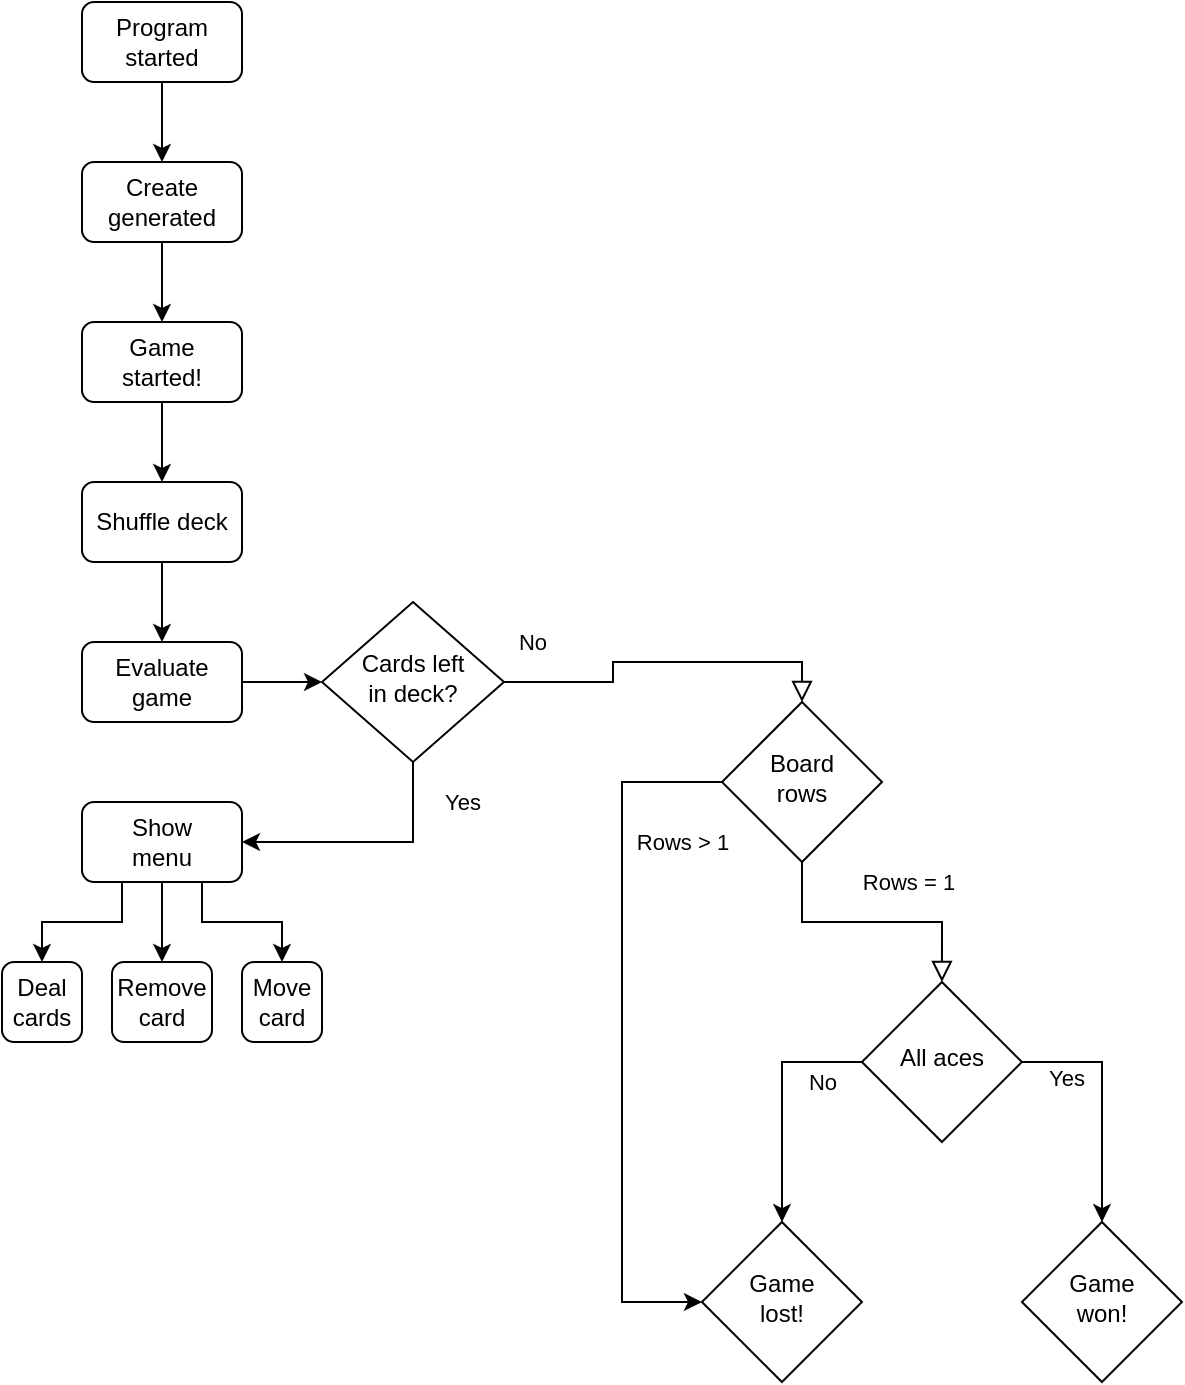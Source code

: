 <mxfile version="21.3.6" type="github">
  <diagram id="C5RBs43oDa-KdzZeNtuy" name="Page-1">
    <mxGraphModel dx="1185" dy="656" grid="1" gridSize="10" guides="1" tooltips="1" connect="1" arrows="1" fold="1" page="1" pageScale="1" pageWidth="827" pageHeight="1169" math="0" shadow="0">
      <root>
        <mxCell id="WIyWlLk6GJQsqaUBKTNV-0" />
        <mxCell id="WIyWlLk6GJQsqaUBKTNV-1" parent="WIyWlLk6GJQsqaUBKTNV-0" />
        <mxCell id="HrtiVOy2MkkOKKqFZ5dQ-19" value="" style="edgeStyle=orthogonalEdgeStyle;rounded=0;orthogonalLoop=1;jettySize=auto;html=1;targetPerimeterSpacing=0;strokeWidth=1;exitX=0;exitY=0.5;exitDx=0;exitDy=0;" edge="1" parent="WIyWlLk6GJQsqaUBKTNV-1" source="HrtiVOy2MkkOKKqFZ5dQ-13" target="HrtiVOy2MkkOKKqFZ5dQ-18">
          <mxGeometry relative="1" as="geometry" />
        </mxCell>
        <mxCell id="HrtiVOy2MkkOKKqFZ5dQ-25" value="No" style="edgeLabel;html=1;align=center;verticalAlign=middle;resizable=0;points=[];" vertex="1" connectable="0" parent="HrtiVOy2MkkOKKqFZ5dQ-19">
          <mxGeometry x="-0.113" relative="1" as="geometry">
            <mxPoint x="20" y="-3" as="offset" />
          </mxGeometry>
        </mxCell>
        <mxCell id="HrtiVOy2MkkOKKqFZ5dQ-30" value="" style="edgeStyle=orthogonalEdgeStyle;rounded=0;orthogonalLoop=1;jettySize=auto;html=1;" edge="1" parent="WIyWlLk6GJQsqaUBKTNV-1" source="WIyWlLk6GJQsqaUBKTNV-3" target="HrtiVOy2MkkOKKqFZ5dQ-29">
          <mxGeometry relative="1" as="geometry" />
        </mxCell>
        <mxCell id="WIyWlLk6GJQsqaUBKTNV-3" value="Game&lt;br&gt;started!" style="rounded=1;whiteSpace=wrap;html=1;fontSize=12;glass=0;strokeWidth=1;shadow=0;" parent="WIyWlLk6GJQsqaUBKTNV-1" vertex="1">
          <mxGeometry x="160" y="200" width="80" height="40" as="geometry" />
        </mxCell>
        <mxCell id="OMDD2kJfCFqf0KmdEkJI-1" style="edgeStyle=orthogonalEdgeStyle;rounded=0;orthogonalLoop=1;jettySize=auto;html=1;entryX=0.5;entryY=0;entryDx=0;entryDy=0;" parent="WIyWlLk6GJQsqaUBKTNV-1" source="WIyWlLk6GJQsqaUBKTNV-7" target="WIyWlLk6GJQsqaUBKTNV-3" edge="1">
          <mxGeometry relative="1" as="geometry" />
        </mxCell>
        <mxCell id="WIyWlLk6GJQsqaUBKTNV-7" value="Create generated" style="rounded=1;whiteSpace=wrap;html=1;fontSize=12;glass=0;strokeWidth=1;shadow=0;" parent="WIyWlLk6GJQsqaUBKTNV-1" vertex="1">
          <mxGeometry x="160" y="120" width="80" height="40" as="geometry" />
        </mxCell>
        <mxCell id="WIyWlLk6GJQsqaUBKTNV-8" value="No" style="rounded=0;html=1;jettySize=auto;orthogonalLoop=1;fontSize=11;endArrow=block;endFill=0;endSize=8;strokeWidth=1;shadow=0;labelBackgroundColor=none;edgeStyle=orthogonalEdgeStyle;entryX=0.5;entryY=0;entryDx=0;entryDy=0;" parent="WIyWlLk6GJQsqaUBKTNV-1" source="WIyWlLk6GJQsqaUBKTNV-10" target="HrtiVOy2MkkOKKqFZ5dQ-3" edge="1">
          <mxGeometry x="-0.847" y="20" relative="1" as="geometry">
            <mxPoint as="offset" />
            <mxPoint x="781" y="530" as="targetPoint" />
          </mxGeometry>
        </mxCell>
        <mxCell id="HrtiVOy2MkkOKKqFZ5dQ-35" style="edgeStyle=orthogonalEdgeStyle;rounded=0;orthogonalLoop=1;jettySize=auto;html=1;exitX=0.5;exitY=1;exitDx=0;exitDy=0;entryX=1;entryY=0.5;entryDx=0;entryDy=0;" edge="1" parent="WIyWlLk6GJQsqaUBKTNV-1" source="WIyWlLk6GJQsqaUBKTNV-10" target="HrtiVOy2MkkOKKqFZ5dQ-31">
          <mxGeometry relative="1" as="geometry" />
        </mxCell>
        <mxCell id="HrtiVOy2MkkOKKqFZ5dQ-36" value="Yes" style="edgeLabel;html=1;align=center;verticalAlign=middle;resizable=0;points=[];" vertex="1" connectable="0" parent="HrtiVOy2MkkOKKqFZ5dQ-35">
          <mxGeometry x="-0.408" y="-1" relative="1" as="geometry">
            <mxPoint x="25" y="-17" as="offset" />
          </mxGeometry>
        </mxCell>
        <mxCell id="WIyWlLk6GJQsqaUBKTNV-10" value="Cards left &lt;br&gt;in deck?" style="rhombus;whiteSpace=wrap;html=1;shadow=0;fontFamily=Helvetica;fontSize=12;align=center;strokeWidth=1;spacing=6;spacingTop=-4;" parent="WIyWlLk6GJQsqaUBKTNV-1" vertex="1">
          <mxGeometry x="280" y="340" width="91" height="80" as="geometry" />
        </mxCell>
        <mxCell id="HrtiVOy2MkkOKKqFZ5dQ-34" value="" style="edgeStyle=orthogonalEdgeStyle;rounded=0;orthogonalLoop=1;jettySize=auto;html=1;" edge="1" parent="WIyWlLk6GJQsqaUBKTNV-1" source="WIyWlLk6GJQsqaUBKTNV-12" target="WIyWlLk6GJQsqaUBKTNV-10">
          <mxGeometry relative="1" as="geometry" />
        </mxCell>
        <mxCell id="WIyWlLk6GJQsqaUBKTNV-12" value="Evaluate&lt;br&gt;game" style="rounded=1;whiteSpace=wrap;html=1;fontSize=12;glass=0;strokeWidth=1;shadow=0;" parent="WIyWlLk6GJQsqaUBKTNV-1" vertex="1">
          <mxGeometry x="160" y="360" width="80" height="40" as="geometry" />
        </mxCell>
        <mxCell id="HrtiVOy2MkkOKKqFZ5dQ-1" value="" style="edgeStyle=orthogonalEdgeStyle;rounded=0;orthogonalLoop=1;jettySize=auto;html=1;entryX=0.5;entryY=0;entryDx=0;entryDy=0;" edge="1" parent="WIyWlLk6GJQsqaUBKTNV-1" source="HrtiVOy2MkkOKKqFZ5dQ-0" target="WIyWlLk6GJQsqaUBKTNV-7">
          <mxGeometry relative="1" as="geometry">
            <mxPoint x="550" as="targetPoint" />
          </mxGeometry>
        </mxCell>
        <mxCell id="HrtiVOy2MkkOKKqFZ5dQ-0" value="Program started" style="rounded=1;whiteSpace=wrap;html=1;fontSize=12;glass=0;strokeWidth=1;shadow=0;" vertex="1" parent="WIyWlLk6GJQsqaUBKTNV-1">
          <mxGeometry x="160" y="40" width="80" height="40" as="geometry" />
        </mxCell>
        <mxCell id="HrtiVOy2MkkOKKqFZ5dQ-3" value="Board&lt;br&gt;rows" style="rhombus;whiteSpace=wrap;html=1;shadow=0;fontFamily=Helvetica;fontSize=12;align=center;strokeWidth=1;spacing=6;spacingTop=-4;" vertex="1" parent="WIyWlLk6GJQsqaUBKTNV-1">
          <mxGeometry x="480" y="390" width="80" height="80" as="geometry" />
        </mxCell>
        <mxCell id="HrtiVOy2MkkOKKqFZ5dQ-9" value="Rows = 1" style="rounded=0;html=1;jettySize=auto;orthogonalLoop=1;fontSize=11;endArrow=block;endFill=0;endSize=8;strokeWidth=1;shadow=0;labelBackgroundColor=none;edgeStyle=orthogonalEdgeStyle;exitX=0.5;exitY=1;exitDx=0;exitDy=0;entryX=0.5;entryY=0;entryDx=0;entryDy=0;" edge="1" parent="WIyWlLk6GJQsqaUBKTNV-1" source="HrtiVOy2MkkOKKqFZ5dQ-3" target="HrtiVOy2MkkOKKqFZ5dQ-13">
          <mxGeometry x="0.268" y="20" relative="1" as="geometry">
            <mxPoint as="offset" />
            <mxPoint x="429.97" y="585" as="sourcePoint" />
            <mxPoint x="609.97" y="575" as="targetPoint" />
          </mxGeometry>
        </mxCell>
        <mxCell id="HrtiVOy2MkkOKKqFZ5dQ-10" value="Rows &amp;gt; 1" style="endArrow=classic;html=1;rounded=0;shadow=0;edgeStyle=orthogonalEdgeStyle;horizontal=1;strokeColor=default;entryX=0;entryY=0.5;entryDx=0;entryDy=0;exitX=0;exitY=0.5;exitDx=0;exitDy=0;" edge="1" parent="WIyWlLk6GJQsqaUBKTNV-1" source="HrtiVOy2MkkOKKqFZ5dQ-3" target="HrtiVOy2MkkOKKqFZ5dQ-18">
          <mxGeometry x="-0.544" y="30" relative="1" as="geometry">
            <mxPoint x="460" y="400" as="sourcePoint" />
            <mxPoint x="379.97" y="465" as="targetPoint" />
            <Array as="points">
              <mxPoint x="430" y="430" />
              <mxPoint x="430" y="690" />
            </Array>
            <mxPoint as="offset" />
          </mxGeometry>
        </mxCell>
        <mxCell id="HrtiVOy2MkkOKKqFZ5dQ-17" value="" style="edgeStyle=orthogonalEdgeStyle;rounded=0;orthogonalLoop=1;jettySize=auto;html=1;exitX=1;exitY=0.5;exitDx=0;exitDy=0;" edge="1" parent="WIyWlLk6GJQsqaUBKTNV-1" source="HrtiVOy2MkkOKKqFZ5dQ-13" target="HrtiVOy2MkkOKKqFZ5dQ-16">
          <mxGeometry relative="1" as="geometry" />
        </mxCell>
        <mxCell id="HrtiVOy2MkkOKKqFZ5dQ-26" value="Yes" style="edgeLabel;html=1;align=center;verticalAlign=middle;resizable=0;points=[];" vertex="1" connectable="0" parent="HrtiVOy2MkkOKKqFZ5dQ-17">
          <mxGeometry x="0.046" relative="1" as="geometry">
            <mxPoint x="-18" y="-15" as="offset" />
          </mxGeometry>
        </mxCell>
        <mxCell id="HrtiVOy2MkkOKKqFZ5dQ-13" value="All aces" style="rhombus;whiteSpace=wrap;html=1;shadow=0;fontFamily=Helvetica;fontSize=12;align=center;strokeWidth=1;spacing=6;spacingTop=-4;" vertex="1" parent="WIyWlLk6GJQsqaUBKTNV-1">
          <mxGeometry x="549.97" y="530" width="80" height="80" as="geometry" />
        </mxCell>
        <mxCell id="HrtiVOy2MkkOKKqFZ5dQ-16" value="Game&lt;br&gt;won!" style="rhombus;whiteSpace=wrap;html=1;shadow=0;fontFamily=Helvetica;fontSize=12;align=center;strokeWidth=1;spacing=6;spacingTop=-4;" vertex="1" parent="WIyWlLk6GJQsqaUBKTNV-1">
          <mxGeometry x="629.97" y="650" width="80" height="80" as="geometry" />
        </mxCell>
        <mxCell id="HrtiVOy2MkkOKKqFZ5dQ-18" value="Game&lt;br&gt;lost!" style="rhombus;whiteSpace=wrap;html=1;shadow=0;strokeWidth=1;spacing=6;spacingTop=-4;" vertex="1" parent="WIyWlLk6GJQsqaUBKTNV-1">
          <mxGeometry x="469.97" y="650" width="80" height="80" as="geometry" />
        </mxCell>
        <mxCell id="HrtiVOy2MkkOKKqFZ5dQ-32" value="" style="edgeStyle=orthogonalEdgeStyle;rounded=0;orthogonalLoop=1;jettySize=auto;html=1;entryX=0.5;entryY=0;entryDx=0;entryDy=0;" edge="1" parent="WIyWlLk6GJQsqaUBKTNV-1" source="HrtiVOy2MkkOKKqFZ5dQ-29" target="WIyWlLk6GJQsqaUBKTNV-12">
          <mxGeometry relative="1" as="geometry" />
        </mxCell>
        <mxCell id="HrtiVOy2MkkOKKqFZ5dQ-29" value="Shuffle deck" style="whiteSpace=wrap;html=1;rounded=1;glass=0;strokeWidth=1;shadow=0;" vertex="1" parent="WIyWlLk6GJQsqaUBKTNV-1">
          <mxGeometry x="160" y="280" width="80" height="40" as="geometry" />
        </mxCell>
        <mxCell id="HrtiVOy2MkkOKKqFZ5dQ-38" value="" style="edgeStyle=orthogonalEdgeStyle;rounded=0;orthogonalLoop=1;jettySize=auto;html=1;exitX=0.25;exitY=1;exitDx=0;exitDy=0;" edge="1" parent="WIyWlLk6GJQsqaUBKTNV-1" source="HrtiVOy2MkkOKKqFZ5dQ-31" target="HrtiVOy2MkkOKKqFZ5dQ-37">
          <mxGeometry relative="1" as="geometry" />
        </mxCell>
        <mxCell id="HrtiVOy2MkkOKKqFZ5dQ-41" value="" style="edgeStyle=orthogonalEdgeStyle;rounded=0;orthogonalLoop=1;jettySize=auto;html=1;" edge="1" parent="WIyWlLk6GJQsqaUBKTNV-1" source="HrtiVOy2MkkOKKqFZ5dQ-31" target="HrtiVOy2MkkOKKqFZ5dQ-40">
          <mxGeometry relative="1" as="geometry" />
        </mxCell>
        <mxCell id="HrtiVOy2MkkOKKqFZ5dQ-48" style="edgeStyle=orthogonalEdgeStyle;rounded=0;orthogonalLoop=1;jettySize=auto;html=1;exitX=0.75;exitY=1;exitDx=0;exitDy=0;entryX=0.5;entryY=0;entryDx=0;entryDy=0;" edge="1" parent="WIyWlLk6GJQsqaUBKTNV-1" source="HrtiVOy2MkkOKKqFZ5dQ-31" target="HrtiVOy2MkkOKKqFZ5dQ-46">
          <mxGeometry relative="1" as="geometry" />
        </mxCell>
        <mxCell id="HrtiVOy2MkkOKKqFZ5dQ-31" value="Show&lt;br&gt;menu" style="whiteSpace=wrap;html=1;rounded=1;glass=0;strokeWidth=1;shadow=0;" vertex="1" parent="WIyWlLk6GJQsqaUBKTNV-1">
          <mxGeometry x="160" y="440" width="80" height="40" as="geometry" />
        </mxCell>
        <mxCell id="HrtiVOy2MkkOKKqFZ5dQ-37" value="Deal&lt;br&gt;cards" style="whiteSpace=wrap;html=1;rounded=1;glass=0;strokeWidth=1;shadow=0;" vertex="1" parent="WIyWlLk6GJQsqaUBKTNV-1">
          <mxGeometry x="120" y="520" width="40" height="40" as="geometry" />
        </mxCell>
        <mxCell id="HrtiVOy2MkkOKKqFZ5dQ-40" value="Remove&lt;br&gt;card" style="whiteSpace=wrap;html=1;rounded=1;glass=0;strokeWidth=1;shadow=0;" vertex="1" parent="WIyWlLk6GJQsqaUBKTNV-1">
          <mxGeometry x="175" y="520" width="50" height="40" as="geometry" />
        </mxCell>
        <mxCell id="HrtiVOy2MkkOKKqFZ5dQ-46" value="Move&lt;br&gt;card" style="whiteSpace=wrap;html=1;rounded=1;glass=0;strokeWidth=1;shadow=0;" vertex="1" parent="WIyWlLk6GJQsqaUBKTNV-1">
          <mxGeometry x="240" y="520" width="40" height="40" as="geometry" />
        </mxCell>
      </root>
    </mxGraphModel>
  </diagram>
</mxfile>
